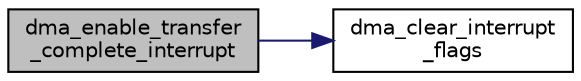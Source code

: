 digraph "dma_enable_transfer_complete_interrupt"
{
  edge [fontname="Helvetica",fontsize="10",labelfontname="Helvetica",labelfontsize="10"];
  node [fontname="Helvetica",fontsize="10",shape=record];
  rankdir="LR";
  Node1 [label="dma_enable_transfer\l_complete_interrupt",height=0.2,width=0.4,color="black", fillcolor="grey75", style="filled" fontcolor="black"];
  Node1 -> Node2 [color="midnightblue",fontsize="10",style="solid",fontname="Helvetica"];
  Node2 [label="dma_clear_interrupt\l_flags",height=0.2,width=0.4,color="black", fillcolor="white", style="filled",URL="$group__dma__file.html#ga5c0470a08b21008f5a931874880c4cee",tooltip="DMA Stream Clear Interrupt Flag."];
}
